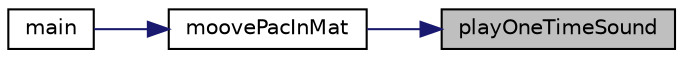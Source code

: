 digraph "playOneTimeSound"
{
 // LATEX_PDF_SIZE
  edge [fontname="Helvetica",fontsize="10",labelfontname="Helvetica",labelfontsize="10"];
  node [fontname="Helvetica",fontsize="10",shape=record];
  rankdir="RL";
  Node1 [label="playOneTimeSound",height=0.2,width=0.4,color="black", fillcolor="grey75", style="filled", fontcolor="black",tooltip="Joue un sons une fois."];
  Node1 -> Node2 [dir="back",color="midnightblue",fontsize="10",style="solid",fontname="Helvetica"];
  Node2 [label="moovePacInMat",height=0.2,width=0.4,color="black", fillcolor="white", style="filled",URL="$movement_pacman_8cpp.html#a85b1dfc91033477c62b3a6dc5d5ef262",tooltip=" "];
  Node2 -> Node3 [dir="back",color="midnightblue",fontsize="10",style="solid",fontname="Helvetica"];
  Node3 [label="main",height=0.2,width=0.4,color="black", fillcolor="white", style="filled",URL="$main_8cpp.html#ae66f6b31b5ad750f1fe042a706a4e3d4",tooltip=" "];
}
